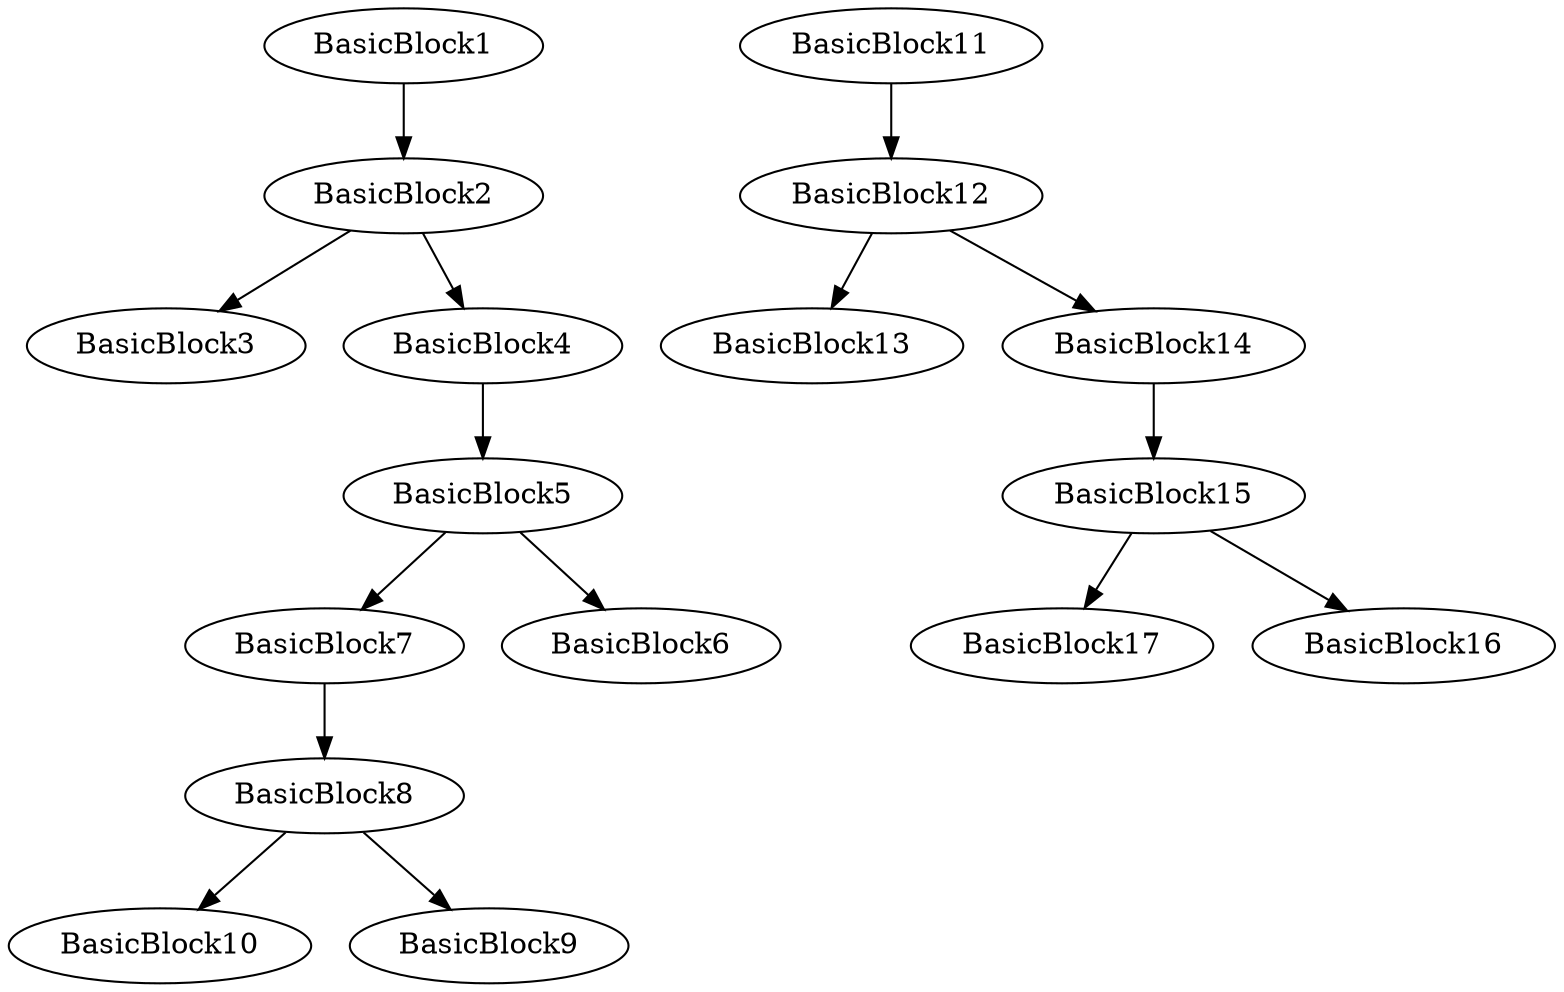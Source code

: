 digraph{
BasicBlock7 -> BasicBlock8
BasicBlock5 -> BasicBlock6
BasicBlock5 -> BasicBlock7
BasicBlock8 -> BasicBlock10
BasicBlock8 -> BasicBlock9
BasicBlock2 -> BasicBlock3
BasicBlock2 -> BasicBlock4
BasicBlock4 -> BasicBlock5
BasicBlock1 -> BasicBlock2
BasicBlock11 -> BasicBlock12
BasicBlock12 -> BasicBlock13
BasicBlock12 -> BasicBlock14
BasicBlock15 -> BasicBlock17
BasicBlock15 -> BasicBlock16
BasicBlock14 -> BasicBlock15
}
